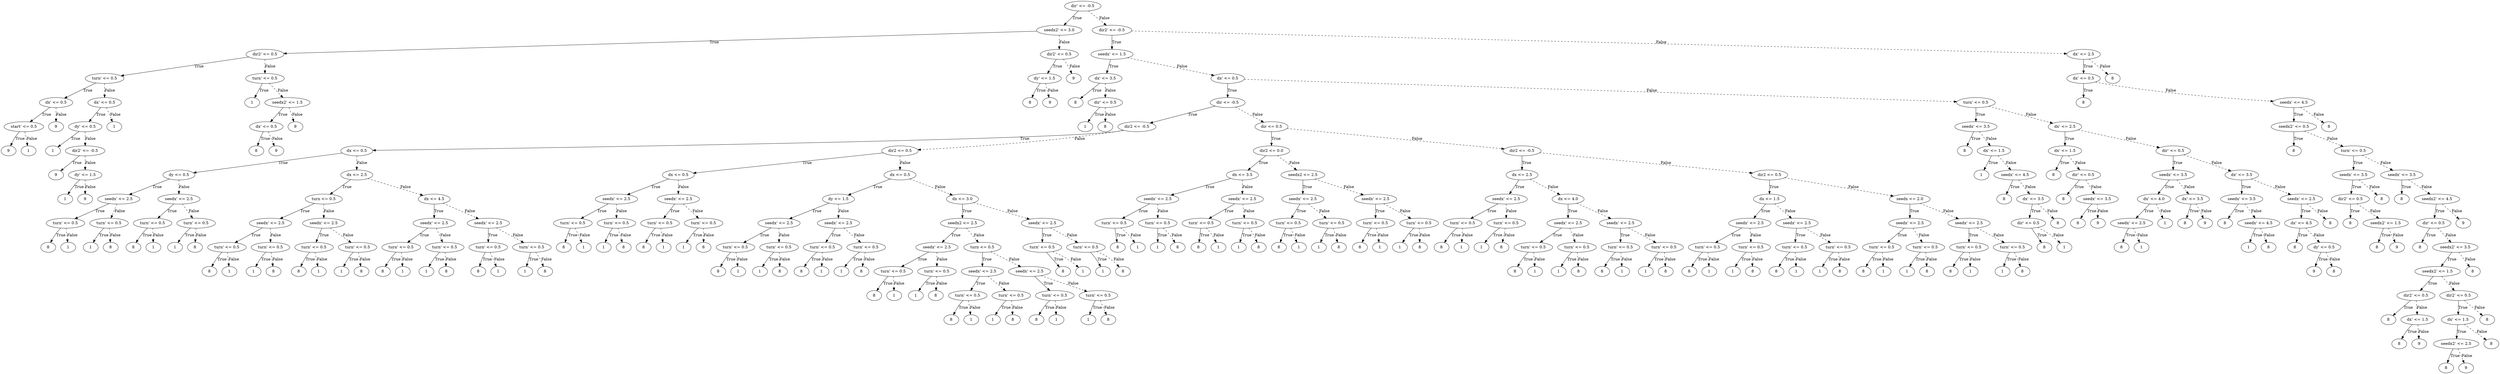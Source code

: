 digraph {
0 [label="dir' <= -0.5"];
1 [label="seedx2' <= 3.0"];
2 [label="dir2' <= 0.5"];
3 [label="turn' <= 0.5"];
4 [label="dx' <= 0.5"];
5 [label="start' <= 0.5"];
6 [label="9"];
5 -> 6 [label="True"];
7 [label="1"];
5 -> 7 [style="dashed", label="False"];
4 -> 5 [label="True"];
8 [label="9"];
4 -> 8 [style="dashed", label="False"];
3 -> 4 [label="True"];
9 [label="dx' <= 0.5"];
10 [label="dy' <= 0.5"];
11 [label="1"];
10 -> 11 [label="True"];
12 [label="dir2' <= -0.5"];
13 [label="9"];
12 -> 13 [label="True"];
14 [label="dy' <= 1.5"];
15 [label="1"];
14 -> 15 [label="True"];
16 [label="9"];
14 -> 16 [style="dashed", label="False"];
12 -> 14 [style="dashed", label="False"];
10 -> 12 [style="dashed", label="False"];
9 -> 10 [label="True"];
17 [label="1"];
9 -> 17 [style="dashed", label="False"];
3 -> 9 [style="dashed", label="False"];
2 -> 3 [label="True"];
18 [label="turn' <= 0.5"];
19 [label="1"];
18 -> 19 [label="True"];
20 [label="seedx2' <= 1.5"];
21 [label="dx' <= 0.5"];
22 [label="8"];
21 -> 22 [label="True"];
23 [label="9"];
21 -> 23 [style="dashed", label="False"];
20 -> 21 [label="True"];
24 [label="9"];
20 -> 24 [style="dashed", label="False"];
18 -> 20 [style="dashed", label="False"];
2 -> 18 [style="dashed", label="False"];
1 -> 2 [label="True"];
25 [label="dir2' <= 0.5"];
26 [label="dy' <= 1.5"];
27 [label="8"];
26 -> 27 [label="True"];
28 [label="9"];
26 -> 28 [style="dashed", label="False"];
25 -> 26 [label="True"];
29 [label="9"];
25 -> 29 [style="dashed", label="False"];
1 -> 25 [style="dashed", label="False"];
0 -> 1 [label="True"];
30 [label="dir2' <= -0.5"];
31 [label="seedx' <= 1.5"];
32 [label="dx' <= 3.5"];
33 [label="8"];
32 -> 33 [label="True"];
34 [label="dir' <= 0.5"];
35 [label="1"];
34 -> 35 [label="True"];
36 [label="8"];
34 -> 36 [style="dashed", label="False"];
32 -> 34 [style="dashed", label="False"];
31 -> 32 [label="True"];
37 [label="dx' <= 0.5"];
38 [label="dir <= -0.5"];
39 [label="dir2 <= -0.5"];
40 [label="dx <= 0.5"];
41 [label="dy <= 0.5"];
42 [label="seedx' <= 2.5"];
43 [label="turn' <= 0.5"];
44 [label="8"];
43 -> 44 [label="True"];
45 [label="1"];
43 -> 45 [style="dashed", label="False"];
42 -> 43 [label="True"];
46 [label="turn' <= 0.5"];
47 [label="1"];
46 -> 47 [label="True"];
48 [label="8"];
46 -> 48 [style="dashed", label="False"];
42 -> 46 [style="dashed", label="False"];
41 -> 42 [label="True"];
49 [label="seedx' <= 2.5"];
50 [label="turn' <= 0.5"];
51 [label="8"];
50 -> 51 [label="True"];
52 [label="1"];
50 -> 52 [style="dashed", label="False"];
49 -> 50 [label="True"];
53 [label="turn' <= 0.5"];
54 [label="1"];
53 -> 54 [label="True"];
55 [label="8"];
53 -> 55 [style="dashed", label="False"];
49 -> 53 [style="dashed", label="False"];
41 -> 49 [style="dashed", label="False"];
40 -> 41 [label="True"];
56 [label="dx <= 2.5"];
57 [label="turn <= 0.5"];
58 [label="seedx' <= 2.5"];
59 [label="turn' <= 0.5"];
60 [label="8"];
59 -> 60 [label="True"];
61 [label="1"];
59 -> 61 [style="dashed", label="False"];
58 -> 59 [label="True"];
62 [label="turn' <= 0.5"];
63 [label="1"];
62 -> 63 [label="True"];
64 [label="8"];
62 -> 64 [style="dashed", label="False"];
58 -> 62 [style="dashed", label="False"];
57 -> 58 [label="True"];
65 [label="seedx' <= 2.5"];
66 [label="turn' <= 0.5"];
67 [label="8"];
66 -> 67 [label="True"];
68 [label="1"];
66 -> 68 [style="dashed", label="False"];
65 -> 66 [label="True"];
69 [label="turn' <= 0.5"];
70 [label="1"];
69 -> 70 [label="True"];
71 [label="8"];
69 -> 71 [style="dashed", label="False"];
65 -> 69 [style="dashed", label="False"];
57 -> 65 [style="dashed", label="False"];
56 -> 57 [label="True"];
72 [label="dx <= 4.5"];
73 [label="seedx' <= 2.5"];
74 [label="turn' <= 0.5"];
75 [label="8"];
74 -> 75 [label="True"];
76 [label="1"];
74 -> 76 [style="dashed", label="False"];
73 -> 74 [label="True"];
77 [label="turn' <= 0.5"];
78 [label="1"];
77 -> 78 [label="True"];
79 [label="8"];
77 -> 79 [style="dashed", label="False"];
73 -> 77 [style="dashed", label="False"];
72 -> 73 [label="True"];
80 [label="seedx' <= 2.5"];
81 [label="turn' <= 0.5"];
82 [label="8"];
81 -> 82 [label="True"];
83 [label="1"];
81 -> 83 [style="dashed", label="False"];
80 -> 81 [label="True"];
84 [label="turn' <= 0.5"];
85 [label="1"];
84 -> 85 [label="True"];
86 [label="8"];
84 -> 86 [style="dashed", label="False"];
80 -> 84 [style="dashed", label="False"];
72 -> 80 [style="dashed", label="False"];
56 -> 72 [style="dashed", label="False"];
40 -> 56 [style="dashed", label="False"];
39 -> 40 [label="True"];
87 [label="dir2 <= 0.5"];
88 [label="dx <= 0.5"];
89 [label="seedx' <= 2.5"];
90 [label="turn' <= 0.5"];
91 [label="8"];
90 -> 91 [label="True"];
92 [label="1"];
90 -> 92 [style="dashed", label="False"];
89 -> 90 [label="True"];
93 [label="turn' <= 0.5"];
94 [label="1"];
93 -> 94 [label="True"];
95 [label="8"];
93 -> 95 [style="dashed", label="False"];
89 -> 93 [style="dashed", label="False"];
88 -> 89 [label="True"];
96 [label="seedx' <= 2.5"];
97 [label="turn' <= 0.5"];
98 [label="8"];
97 -> 98 [label="True"];
99 [label="1"];
97 -> 99 [style="dashed", label="False"];
96 -> 97 [label="True"];
100 [label="turn' <= 0.5"];
101 [label="1"];
100 -> 101 [label="True"];
102 [label="8"];
100 -> 102 [style="dashed", label="False"];
96 -> 100 [style="dashed", label="False"];
88 -> 96 [style="dashed", label="False"];
87 -> 88 [label="True"];
103 [label="dx <= 0.5"];
104 [label="dy <= 1.5"];
105 [label="seedx' <= 2.5"];
106 [label="turn' <= 0.5"];
107 [label="8"];
106 -> 107 [label="True"];
108 [label="1"];
106 -> 108 [style="dashed", label="False"];
105 -> 106 [label="True"];
109 [label="turn' <= 0.5"];
110 [label="1"];
109 -> 110 [label="True"];
111 [label="8"];
109 -> 111 [style="dashed", label="False"];
105 -> 109 [style="dashed", label="False"];
104 -> 105 [label="True"];
112 [label="seedx' <= 2.5"];
113 [label="turn' <= 0.5"];
114 [label="8"];
113 -> 114 [label="True"];
115 [label="1"];
113 -> 115 [style="dashed", label="False"];
112 -> 113 [label="True"];
116 [label="turn' <= 0.5"];
117 [label="1"];
116 -> 117 [label="True"];
118 [label="8"];
116 -> 118 [style="dashed", label="False"];
112 -> 116 [style="dashed", label="False"];
104 -> 112 [style="dashed", label="False"];
103 -> 104 [label="True"];
119 [label="dx <= 3.0"];
120 [label="seedx2 <= 2.5"];
121 [label="seedx' <= 2.5"];
122 [label="turn' <= 0.5"];
123 [label="8"];
122 -> 123 [label="True"];
124 [label="1"];
122 -> 124 [style="dashed", label="False"];
121 -> 122 [label="True"];
125 [label="turn' <= 0.5"];
126 [label="1"];
125 -> 126 [label="True"];
127 [label="8"];
125 -> 127 [style="dashed", label="False"];
121 -> 125 [style="dashed", label="False"];
120 -> 121 [label="True"];
128 [label="turn <= 0.5"];
129 [label="seedx' <= 2.5"];
130 [label="turn' <= 0.5"];
131 [label="8"];
130 -> 131 [label="True"];
132 [label="1"];
130 -> 132 [style="dashed", label="False"];
129 -> 130 [label="True"];
133 [label="turn' <= 0.5"];
134 [label="1"];
133 -> 134 [label="True"];
135 [label="8"];
133 -> 135 [style="dashed", label="False"];
129 -> 133 [style="dashed", label="False"];
128 -> 129 [label="True"];
136 [label="seedx' <= 2.5"];
137 [label="turn' <= 0.5"];
138 [label="8"];
137 -> 138 [label="True"];
139 [label="1"];
137 -> 139 [style="dashed", label="False"];
136 -> 137 [label="True"];
140 [label="turn' <= 0.5"];
141 [label="1"];
140 -> 141 [label="True"];
142 [label="8"];
140 -> 142 [style="dashed", label="False"];
136 -> 140 [style="dashed", label="False"];
128 -> 136 [style="dashed", label="False"];
120 -> 128 [style="dashed", label="False"];
119 -> 120 [label="True"];
143 [label="seedx' <= 2.5"];
144 [label="turn' <= 0.5"];
145 [label="8"];
144 -> 145 [label="True"];
146 [label="1"];
144 -> 146 [style="dashed", label="False"];
143 -> 144 [label="True"];
147 [label="turn' <= 0.5"];
148 [label="1"];
147 -> 148 [label="True"];
149 [label="8"];
147 -> 149 [style="dashed", label="False"];
143 -> 147 [style="dashed", label="False"];
119 -> 143 [style="dashed", label="False"];
103 -> 119 [style="dashed", label="False"];
87 -> 103 [style="dashed", label="False"];
39 -> 87 [style="dashed", label="False"];
38 -> 39 [label="True"];
150 [label="dir <= 0.5"];
151 [label="dir2 <= 0.0"];
152 [label="dx <= 3.5"];
153 [label="seedx' <= 2.5"];
154 [label="turn' <= 0.5"];
155 [label="8"];
154 -> 155 [label="True"];
156 [label="1"];
154 -> 156 [style="dashed", label="False"];
153 -> 154 [label="True"];
157 [label="turn' <= 0.5"];
158 [label="1"];
157 -> 158 [label="True"];
159 [label="8"];
157 -> 159 [style="dashed", label="False"];
153 -> 157 [style="dashed", label="False"];
152 -> 153 [label="True"];
160 [label="seedx' <= 2.5"];
161 [label="turn' <= 0.5"];
162 [label="8"];
161 -> 162 [label="True"];
163 [label="1"];
161 -> 163 [style="dashed", label="False"];
160 -> 161 [label="True"];
164 [label="turn' <= 0.5"];
165 [label="1"];
164 -> 165 [label="True"];
166 [label="8"];
164 -> 166 [style="dashed", label="False"];
160 -> 164 [style="dashed", label="False"];
152 -> 160 [style="dashed", label="False"];
151 -> 152 [label="True"];
167 [label="seedx2 <= 2.5"];
168 [label="seedx' <= 2.5"];
169 [label="turn' <= 0.5"];
170 [label="8"];
169 -> 170 [label="True"];
171 [label="1"];
169 -> 171 [style="dashed", label="False"];
168 -> 169 [label="True"];
172 [label="turn' <= 0.5"];
173 [label="1"];
172 -> 173 [label="True"];
174 [label="8"];
172 -> 174 [style="dashed", label="False"];
168 -> 172 [style="dashed", label="False"];
167 -> 168 [label="True"];
175 [label="seedx' <= 2.5"];
176 [label="turn' <= 0.5"];
177 [label="8"];
176 -> 177 [label="True"];
178 [label="1"];
176 -> 178 [style="dashed", label="False"];
175 -> 176 [label="True"];
179 [label="turn' <= 0.5"];
180 [label="1"];
179 -> 180 [label="True"];
181 [label="8"];
179 -> 181 [style="dashed", label="False"];
175 -> 179 [style="dashed", label="False"];
167 -> 175 [style="dashed", label="False"];
151 -> 167 [style="dashed", label="False"];
150 -> 151 [label="True"];
182 [label="dir2 <= -0.5"];
183 [label="dx <= 2.5"];
184 [label="seedx' <= 2.5"];
185 [label="turn' <= 0.5"];
186 [label="8"];
185 -> 186 [label="True"];
187 [label="1"];
185 -> 187 [style="dashed", label="False"];
184 -> 185 [label="True"];
188 [label="turn' <= 0.5"];
189 [label="1"];
188 -> 189 [label="True"];
190 [label="8"];
188 -> 190 [style="dashed", label="False"];
184 -> 188 [style="dashed", label="False"];
183 -> 184 [label="True"];
191 [label="dx <= 4.0"];
192 [label="seedx' <= 2.5"];
193 [label="turn' <= 0.5"];
194 [label="8"];
193 -> 194 [label="True"];
195 [label="1"];
193 -> 195 [style="dashed", label="False"];
192 -> 193 [label="True"];
196 [label="turn' <= 0.5"];
197 [label="1"];
196 -> 197 [label="True"];
198 [label="8"];
196 -> 198 [style="dashed", label="False"];
192 -> 196 [style="dashed", label="False"];
191 -> 192 [label="True"];
199 [label="seedx' <= 2.5"];
200 [label="turn' <= 0.5"];
201 [label="8"];
200 -> 201 [label="True"];
202 [label="1"];
200 -> 202 [style="dashed", label="False"];
199 -> 200 [label="True"];
203 [label="turn' <= 0.5"];
204 [label="1"];
203 -> 204 [label="True"];
205 [label="8"];
203 -> 205 [style="dashed", label="False"];
199 -> 203 [style="dashed", label="False"];
191 -> 199 [style="dashed", label="False"];
183 -> 191 [style="dashed", label="False"];
182 -> 183 [label="True"];
206 [label="dir2 <= 0.5"];
207 [label="dx <= 1.5"];
208 [label="seedx' <= 2.5"];
209 [label="turn' <= 0.5"];
210 [label="8"];
209 -> 210 [label="True"];
211 [label="1"];
209 -> 211 [style="dashed", label="False"];
208 -> 209 [label="True"];
212 [label="turn' <= 0.5"];
213 [label="1"];
212 -> 213 [label="True"];
214 [label="8"];
212 -> 214 [style="dashed", label="False"];
208 -> 212 [style="dashed", label="False"];
207 -> 208 [label="True"];
215 [label="seedx' <= 2.5"];
216 [label="turn' <= 0.5"];
217 [label="8"];
216 -> 217 [label="True"];
218 [label="1"];
216 -> 218 [style="dashed", label="False"];
215 -> 216 [label="True"];
219 [label="turn' <= 0.5"];
220 [label="1"];
219 -> 220 [label="True"];
221 [label="8"];
219 -> 221 [style="dashed", label="False"];
215 -> 219 [style="dashed", label="False"];
207 -> 215 [style="dashed", label="False"];
206 -> 207 [label="True"];
222 [label="seedx <= 2.0"];
223 [label="seedx' <= 2.5"];
224 [label="turn' <= 0.5"];
225 [label="8"];
224 -> 225 [label="True"];
226 [label="1"];
224 -> 226 [style="dashed", label="False"];
223 -> 224 [label="True"];
227 [label="turn' <= 0.5"];
228 [label="1"];
227 -> 228 [label="True"];
229 [label="8"];
227 -> 229 [style="dashed", label="False"];
223 -> 227 [style="dashed", label="False"];
222 -> 223 [label="True"];
230 [label="seedx' <= 2.5"];
231 [label="turn' <= 0.5"];
232 [label="8"];
231 -> 232 [label="True"];
233 [label="1"];
231 -> 233 [style="dashed", label="False"];
230 -> 231 [label="True"];
234 [label="turn' <= 0.5"];
235 [label="1"];
234 -> 235 [label="True"];
236 [label="8"];
234 -> 236 [style="dashed", label="False"];
230 -> 234 [style="dashed", label="False"];
222 -> 230 [style="dashed", label="False"];
206 -> 222 [style="dashed", label="False"];
182 -> 206 [style="dashed", label="False"];
150 -> 182 [style="dashed", label="False"];
38 -> 150 [style="dashed", label="False"];
37 -> 38 [label="True"];
237 [label="turn' <= 0.5"];
238 [label="seedx' <= 3.5"];
239 [label="8"];
238 -> 239 [label="True"];
240 [label="dx' <= 1.5"];
241 [label="1"];
240 -> 241 [label="True"];
242 [label="seedx' <= 4.5"];
243 [label="8"];
242 -> 243 [label="True"];
244 [label="dx' <= 3.5"];
245 [label="dir' <= 0.5"];
246 [label="8"];
245 -> 246 [label="True"];
247 [label="1"];
245 -> 247 [style="dashed", label="False"];
244 -> 245 [label="True"];
248 [label="8"];
244 -> 248 [style="dashed", label="False"];
242 -> 244 [style="dashed", label="False"];
240 -> 242 [style="dashed", label="False"];
238 -> 240 [style="dashed", label="False"];
237 -> 238 [label="True"];
249 [label="dx' <= 2.5"];
250 [label="dx' <= 1.5"];
251 [label="8"];
250 -> 251 [label="True"];
252 [label="dir' <= 0.5"];
253 [label="8"];
252 -> 253 [label="True"];
254 [label="seedx' <= 3.5"];
255 [label="8"];
254 -> 255 [label="True"];
256 [label="9"];
254 -> 256 [style="dashed", label="False"];
252 -> 254 [style="dashed", label="False"];
250 -> 252 [style="dashed", label="False"];
249 -> 250 [label="True"];
257 [label="dir' <= 0.5"];
258 [label="seedx' <= 3.5"];
259 [label="dx' <= 4.0"];
260 [label="seedx' <= 2.5"];
261 [label="8"];
260 -> 261 [label="True"];
262 [label="1"];
260 -> 262 [style="dashed", label="False"];
259 -> 260 [label="True"];
263 [label="1"];
259 -> 263 [style="dashed", label="False"];
258 -> 259 [label="True"];
264 [label="dx' <= 3.5"];
265 [label="8"];
264 -> 265 [label="True"];
266 [label="9"];
264 -> 266 [style="dashed", label="False"];
258 -> 264 [style="dashed", label="False"];
257 -> 258 [label="True"];
267 [label="dx' <= 3.5"];
268 [label="seedx' <= 3.5"];
269 [label="8"];
268 -> 269 [label="True"];
270 [label="seedx' <= 4.5"];
271 [label="1"];
270 -> 271 [label="True"];
272 [label="8"];
270 -> 272 [style="dashed", label="False"];
268 -> 270 [style="dashed", label="False"];
267 -> 268 [label="True"];
273 [label="seedx' <= 2.5"];
274 [label="dx' <= 4.5"];
275 [label="8"];
274 -> 275 [label="True"];
276 [label="dy' <= 0.5"];
277 [label="9"];
276 -> 277 [label="True"];
278 [label="8"];
276 -> 278 [style="dashed", label="False"];
274 -> 276 [style="dashed", label="False"];
273 -> 274 [label="True"];
279 [label="8"];
273 -> 279 [style="dashed", label="False"];
267 -> 273 [style="dashed", label="False"];
257 -> 267 [style="dashed", label="False"];
249 -> 257 [style="dashed", label="False"];
237 -> 249 [style="dashed", label="False"];
37 -> 237 [style="dashed", label="False"];
31 -> 37 [style="dashed", label="False"];
30 -> 31 [label="True"];
280 [label="dx' <= 2.5"];
281 [label="dx' <= 0.5"];
282 [label="8"];
281 -> 282 [label="True"];
283 [label="seedx' <= 4.5"];
284 [label="seedx2' <= 0.5"];
285 [label="8"];
284 -> 285 [label="True"];
286 [label="turn' <= 0.5"];
287 [label="seedx' <= 3.5"];
288 [label="dir2' <= 0.5"];
289 [label="8"];
288 -> 289 [label="True"];
290 [label="seedx2' <= 1.5"];
291 [label="8"];
290 -> 291 [label="True"];
292 [label="9"];
290 -> 292 [style="dashed", label="False"];
288 -> 290 [style="dashed", label="False"];
287 -> 288 [label="True"];
293 [label="8"];
287 -> 293 [style="dashed", label="False"];
286 -> 287 [label="True"];
294 [label="seedx' <= 3.5"];
295 [label="8"];
294 -> 295 [label="True"];
296 [label="seedx2' <= 4.5"];
297 [label="dir' <= 0.5"];
298 [label="8"];
297 -> 298 [label="True"];
299 [label="seedx2' <= 3.5"];
300 [label="seedx2' <= 1.5"];
301 [label="dir2' <= 0.5"];
302 [label="8"];
301 -> 302 [label="True"];
303 [label="dx' <= 1.5"];
304 [label="8"];
303 -> 304 [label="True"];
305 [label="9"];
303 -> 305 [style="dashed", label="False"];
301 -> 303 [style="dashed", label="False"];
300 -> 301 [label="True"];
306 [label="dir2' <= 0.5"];
307 [label="dx' <= 1.5"];
308 [label="seedx2' <= 2.5"];
309 [label="8"];
308 -> 309 [label="True"];
310 [label="9"];
308 -> 310 [style="dashed", label="False"];
307 -> 308 [label="True"];
311 [label="8"];
307 -> 311 [style="dashed", label="False"];
306 -> 307 [label="True"];
312 [label="8"];
306 -> 312 [style="dashed", label="False"];
300 -> 306 [style="dashed", label="False"];
299 -> 300 [label="True"];
313 [label="8"];
299 -> 313 [style="dashed", label="False"];
297 -> 299 [style="dashed", label="False"];
296 -> 297 [label="True"];
314 [label="9"];
296 -> 314 [style="dashed", label="False"];
294 -> 296 [style="dashed", label="False"];
286 -> 294 [style="dashed", label="False"];
284 -> 286 [style="dashed", label="False"];
283 -> 284 [label="True"];
315 [label="8"];
283 -> 315 [style="dashed", label="False"];
281 -> 283 [style="dashed", label="False"];
280 -> 281 [label="True"];
316 [label="8"];
280 -> 316 [style="dashed", label="False"];
30 -> 280 [style="dashed", label="False"];
0 -> 30 [style="dashed", label="False"];

}